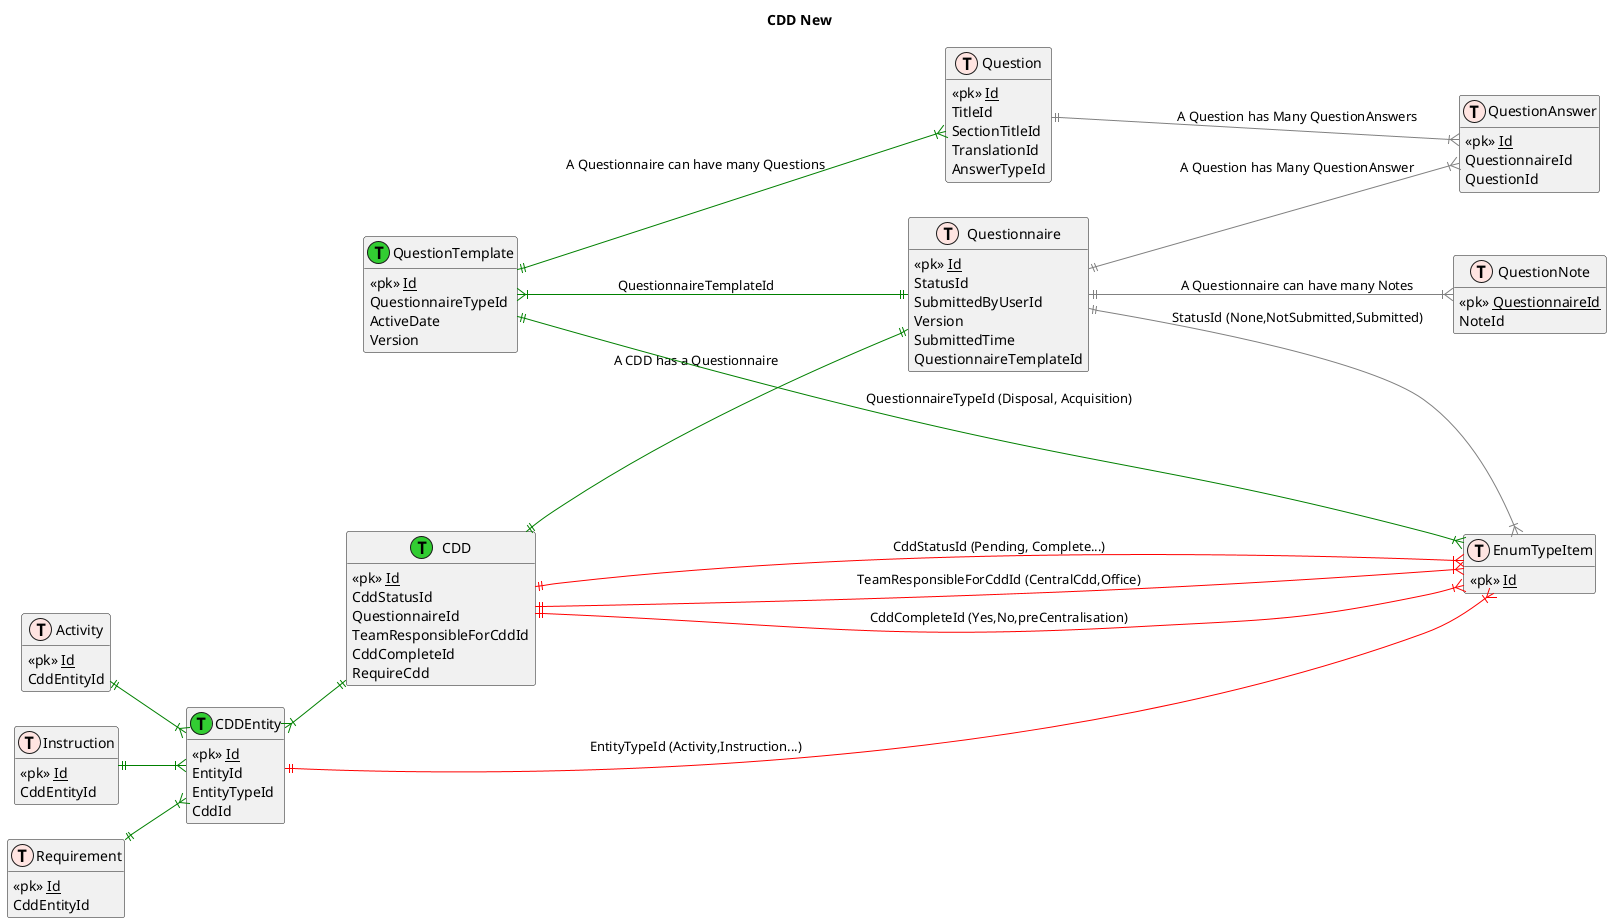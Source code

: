 @startuml

title CDD New 

left to right direction

!define newtable(x) class x << (T,LimeGreen) >> 

!define table(x) class x << (T,mistyrose) >>   
!define view(x) class x << (V,lightblue) >>   
!define table(x) class x << (T,mistyrose) >>  
!define tr(x) class x << (R,red) >>  
!define tf(x) class x << (F,darkorange) >>   
!define af(x) class x << (F,white) >>   
!define fn(x) class x << (F,plum) >>   
!define fs(x) class x << (F,tan) >>   
!define ft(x) class x << (F,wheat) >>   
!define if(x) class x << (F,gaisboro) >>   
!define p(x) class x << (P,indianred) >>   
!define pc(x) class x << (P,lemonshiffon) >>   
!define x(x) class x << (P,linen) >>     
!define primary_key(x) <<pk>> <u>x</u>
!define foreign_key(x) <<fk>> <b>x</b>
!define link( k, y) k }--||  y
hide methods   
hide stereotypes  
skinparam classarrowcolor gray  

table( Activity)
{
    primary_key(Id)
    CddEntityId
}

table( Instruction)
{
    primary_key(Id)
    CddEntityId
}

table( Requirement)
{
    primary_key(Id)
    CddEntityId
}

table(EnumTypeItem)
{
    primary_key(Id)
}

newtable( QuestionTemplate)
{
    primary_key(Id)
    QuestionnaireTypeId
    ActiveDate
    Version
}

table( Questionnaire)
{
    primary_key(Id)
    StatusId
    SubmittedByUserId
    Version
    SubmittedTime
    QuestionnaireTemplateId
}

table( Question)
{
    primary_key(Id)
    TitleId
    SectionTitleId
    TranslationId
    AnswerTypeId
}

table( QuestionAnswer)
{
    primary_key(Id)
    QuestionnaireId 
    QuestionId
}

table( QuestionNote)
{
    primary_key(QuestionnaireId)
    NoteId
}

newtable( CDD)
{
    primary_key(Id)
    CddStatusId
    QuestionnaireId
    TeamResponsibleForCddId
    CddCompleteId
    RequireCdd
}

newtable( CDDEntity)
{
    primary_key(Id)
    EntityId
    EntityTypeId
    CddId
}

Activity ||--|{ CDDEntity #line:green
Instruction ||--|{ CDDEntity #line:green
Requirement ||--|{ CDDEntity #line:green

CDDEntity }|--|| CDD #line:green

CDD ||--|{ EnumTypeItem #line:red; : CddStatusId (Pending, Complete...)
CDD ||--|| Questionnaire #line:green : A CDD has a Questionnaire
CDD ||--|{ EnumTypeItem #line:red; : TeamResponsibleForCddId (CentralCdd,Office)
CDD ||--|{ EnumTypeItem #line:red; : CddCompleteId (Yes,No,preCentralisation)


Questionnaire ||--|{ QuestionAnswer : A Question has Many QuestionAnswer
Questionnaire ||--|{ QuestionNote : A Questionnaire can have many Notes
Question ||--|{ QuestionAnswer : A Question has Many QuestionAnswers
Questionnaire ||--|{ EnumTypeItem : StatusId (None,NotSubmitted,Submitted)

QuestionTemplate ||--|{ Question #line:green : A Questionnaire can have many Questions
QuestionTemplate }|--|| Questionnaire #line:green; : QuestionnaireTemplateId
QuestionTemplate ||--|{ EnumTypeItem #line:green; : QuestionnaireTypeId (Disposal, Acquisition)

CDDEntity ||--|{ EnumTypeItem #line:red; : EntityTypeId (Activity,Instruction...)
@enduml

